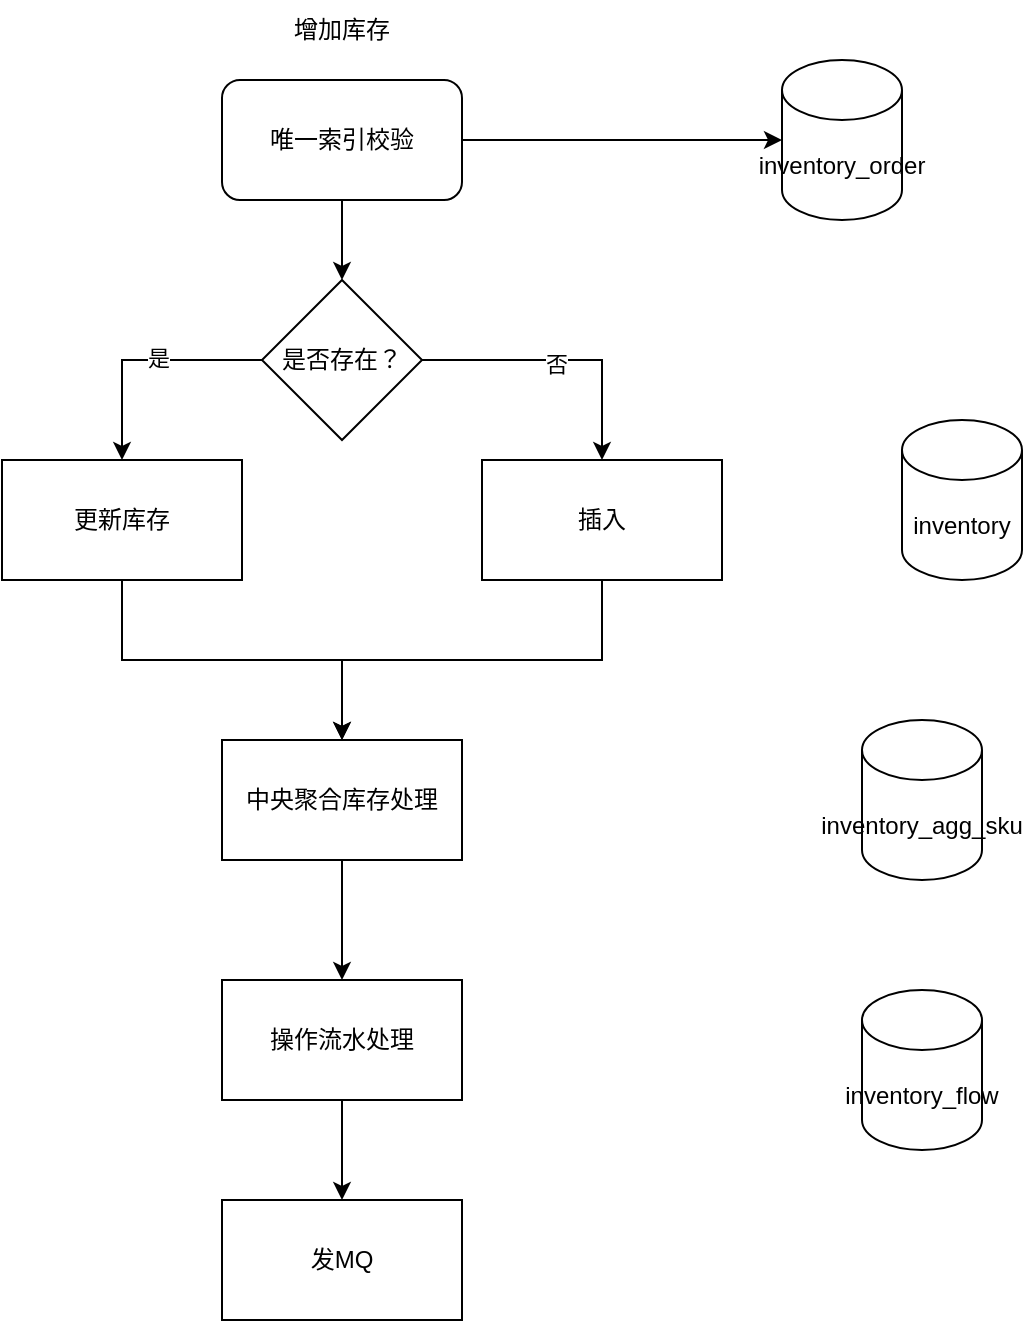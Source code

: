 <mxfile version="13.10.6" type="github">
  <diagram id="ul1mF9LV7g7K1Ytjz5mV" name="Page-1">
    <mxGraphModel dx="1298" dy="758" grid="0" gridSize="10" guides="1" tooltips="1" connect="1" arrows="1" fold="1" page="1" pageScale="1" pageWidth="827" pageHeight="1169" math="0" shadow="0">
      <root>
        <mxCell id="0" />
        <mxCell id="1" parent="0" />
        <mxCell id="GI7koDEX3hyyCAdx9g_--9" style="edgeStyle=orthogonalEdgeStyle;rounded=0;sketch=0;orthogonalLoop=1;jettySize=auto;html=1;exitX=1;exitY=0.5;exitDx=0;exitDy=0;entryX=0;entryY=0.5;entryDx=0;entryDy=0;entryPerimeter=0;strokeColor=#000000;" edge="1" parent="1" source="GI7koDEX3hyyCAdx9g_--1" target="GI7koDEX3hyyCAdx9g_--8">
          <mxGeometry relative="1" as="geometry" />
        </mxCell>
        <mxCell id="GI7koDEX3hyyCAdx9g_--12" value="" style="edgeStyle=orthogonalEdgeStyle;rounded=0;sketch=0;orthogonalLoop=1;jettySize=auto;html=1;strokeColor=#000000;" edge="1" parent="1" source="GI7koDEX3hyyCAdx9g_--1" target="GI7koDEX3hyyCAdx9g_--11">
          <mxGeometry relative="1" as="geometry" />
        </mxCell>
        <mxCell id="GI7koDEX3hyyCAdx9g_--1" value="唯一索引校验" style="rounded=1;whiteSpace=wrap;html=1;sketch=0;" vertex="1" parent="1">
          <mxGeometry x="110" y="90" width="120" height="60" as="geometry" />
        </mxCell>
        <mxCell id="GI7koDEX3hyyCAdx9g_--2" value="增加库存" style="text;html=1;strokeColor=none;fillColor=none;align=center;verticalAlign=middle;whiteSpace=wrap;rounded=0;sketch=0;" vertex="1" parent="1">
          <mxGeometry x="130" y="50" width="80" height="30" as="geometry" />
        </mxCell>
        <mxCell id="GI7koDEX3hyyCAdx9g_--8" value="inventory_order" style="shape=cylinder3;whiteSpace=wrap;html=1;boundedLbl=1;backgroundOutline=1;size=15;rounded=0;sketch=0;" vertex="1" parent="1">
          <mxGeometry x="390" y="80" width="60" height="80" as="geometry" />
        </mxCell>
        <mxCell id="GI7koDEX3hyyCAdx9g_--17" style="edgeStyle=orthogonalEdgeStyle;rounded=0;sketch=0;orthogonalLoop=1;jettySize=auto;html=1;exitX=0;exitY=0.5;exitDx=0;exitDy=0;entryX=0.5;entryY=0;entryDx=0;entryDy=0;strokeColor=#000000;" edge="1" parent="1" source="GI7koDEX3hyyCAdx9g_--11" target="GI7koDEX3hyyCAdx9g_--16">
          <mxGeometry relative="1" as="geometry" />
        </mxCell>
        <mxCell id="GI7koDEX3hyyCAdx9g_--18" value="是" style="edgeLabel;html=1;align=center;verticalAlign=middle;resizable=0;points=[];" vertex="1" connectable="0" parent="GI7koDEX3hyyCAdx9g_--17">
          <mxGeometry x="-0.133" y="-1" relative="1" as="geometry">
            <mxPoint as="offset" />
          </mxGeometry>
        </mxCell>
        <mxCell id="GI7koDEX3hyyCAdx9g_--20" style="edgeStyle=orthogonalEdgeStyle;rounded=0;sketch=0;orthogonalLoop=1;jettySize=auto;html=1;exitX=1;exitY=0.5;exitDx=0;exitDy=0;strokeColor=#000000;" edge="1" parent="1" source="GI7koDEX3hyyCAdx9g_--11" target="GI7koDEX3hyyCAdx9g_--19">
          <mxGeometry relative="1" as="geometry" />
        </mxCell>
        <mxCell id="GI7koDEX3hyyCAdx9g_--21" value="否" style="edgeLabel;html=1;align=center;verticalAlign=middle;resizable=0;points=[];" vertex="1" connectable="0" parent="GI7koDEX3hyyCAdx9g_--20">
          <mxGeometry x="-0.043" y="-2" relative="1" as="geometry">
            <mxPoint as="offset" />
          </mxGeometry>
        </mxCell>
        <mxCell id="GI7koDEX3hyyCAdx9g_--11" value="是否存在？" style="rhombus;whiteSpace=wrap;html=1;rounded=0;sketch=0;" vertex="1" parent="1">
          <mxGeometry x="130" y="190" width="80" height="80" as="geometry" />
        </mxCell>
        <mxCell id="GI7koDEX3hyyCAdx9g_--27" style="edgeStyle=orthogonalEdgeStyle;rounded=0;sketch=0;orthogonalLoop=1;jettySize=auto;html=1;exitX=0.5;exitY=1;exitDx=0;exitDy=0;entryX=0.5;entryY=0;entryDx=0;entryDy=0;strokeColor=#000000;" edge="1" parent="1" source="GI7koDEX3hyyCAdx9g_--16" target="GI7koDEX3hyyCAdx9g_--26">
          <mxGeometry relative="1" as="geometry" />
        </mxCell>
        <mxCell id="GI7koDEX3hyyCAdx9g_--16" value="更新库存" style="rounded=0;whiteSpace=wrap;html=1;sketch=0;" vertex="1" parent="1">
          <mxGeometry y="280" width="120" height="60" as="geometry" />
        </mxCell>
        <mxCell id="GI7koDEX3hyyCAdx9g_--28" style="edgeStyle=orthogonalEdgeStyle;rounded=0;sketch=0;orthogonalLoop=1;jettySize=auto;html=1;exitX=0.5;exitY=1;exitDx=0;exitDy=0;entryX=0.5;entryY=0;entryDx=0;entryDy=0;strokeColor=#000000;" edge="1" parent="1" source="GI7koDEX3hyyCAdx9g_--19" target="GI7koDEX3hyyCAdx9g_--26">
          <mxGeometry relative="1" as="geometry" />
        </mxCell>
        <mxCell id="GI7koDEX3hyyCAdx9g_--19" value="插入" style="rounded=0;whiteSpace=wrap;html=1;sketch=0;" vertex="1" parent="1">
          <mxGeometry x="240" y="280" width="120" height="60" as="geometry" />
        </mxCell>
        <mxCell id="GI7koDEX3hyyCAdx9g_--22" value="inventory" style="shape=cylinder3;whiteSpace=wrap;html=1;boundedLbl=1;backgroundOutline=1;size=15;rounded=0;sketch=0;" vertex="1" parent="1">
          <mxGeometry x="450" y="260" width="60" height="80" as="geometry" />
        </mxCell>
        <mxCell id="GI7koDEX3hyyCAdx9g_--32" style="edgeStyle=orthogonalEdgeStyle;rounded=0;sketch=0;orthogonalLoop=1;jettySize=auto;html=1;exitX=0.5;exitY=1;exitDx=0;exitDy=0;strokeColor=#000000;" edge="1" parent="1" source="GI7koDEX3hyyCAdx9g_--26" target="GI7koDEX3hyyCAdx9g_--30">
          <mxGeometry relative="1" as="geometry" />
        </mxCell>
        <mxCell id="GI7koDEX3hyyCAdx9g_--26" value="中央聚合库存处理" style="rounded=0;whiteSpace=wrap;html=1;sketch=0;" vertex="1" parent="1">
          <mxGeometry x="110" y="420" width="120" height="60" as="geometry" />
        </mxCell>
        <mxCell id="GI7koDEX3hyyCAdx9g_--33" style="edgeStyle=orthogonalEdgeStyle;rounded=0;sketch=0;orthogonalLoop=1;jettySize=auto;html=1;exitX=0.5;exitY=1;exitDx=0;exitDy=0;strokeColor=#000000;" edge="1" parent="1" source="GI7koDEX3hyyCAdx9g_--30" target="GI7koDEX3hyyCAdx9g_--31">
          <mxGeometry relative="1" as="geometry" />
        </mxCell>
        <mxCell id="GI7koDEX3hyyCAdx9g_--30" value="操作流水处理" style="rounded=0;whiteSpace=wrap;html=1;sketch=0;" vertex="1" parent="1">
          <mxGeometry x="110" y="540" width="120" height="60" as="geometry" />
        </mxCell>
        <mxCell id="GI7koDEX3hyyCAdx9g_--31" value="发MQ" style="rounded=0;whiteSpace=wrap;html=1;sketch=0;" vertex="1" parent="1">
          <mxGeometry x="110" y="650" width="120" height="60" as="geometry" />
        </mxCell>
        <mxCell id="GI7koDEX3hyyCAdx9g_--34" value="inventory_agg_sku" style="shape=cylinder3;whiteSpace=wrap;html=1;boundedLbl=1;backgroundOutline=1;size=15;rounded=0;sketch=0;" vertex="1" parent="1">
          <mxGeometry x="430" y="410" width="60" height="80" as="geometry" />
        </mxCell>
        <mxCell id="GI7koDEX3hyyCAdx9g_--35" value="inventory_flow" style="shape=cylinder3;whiteSpace=wrap;html=1;boundedLbl=1;backgroundOutline=1;size=15;rounded=0;sketch=0;" vertex="1" parent="1">
          <mxGeometry x="430" y="545" width="60" height="80" as="geometry" />
        </mxCell>
      </root>
    </mxGraphModel>
  </diagram>
</mxfile>
